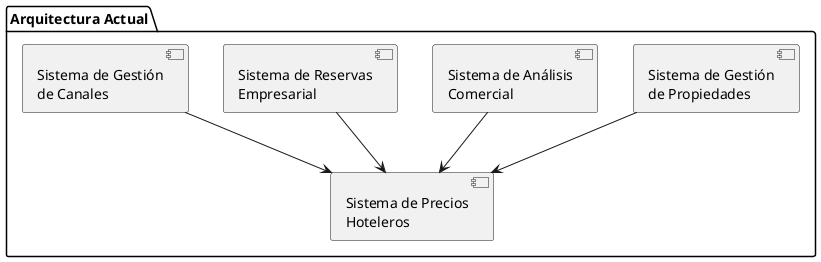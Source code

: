 @startuml
package "Arquitectura Actual" {
    [Sistema de Gestión\nde Propiedades] as PMS
    [Sistema de Análisis\nComercial] as Analytics
    [Sistema de Reservas\nEmpresarial] as Booking
    [Sistema de Gestión\nde Canales] as Channel
    [Sistema de Precios\nHoteleros] as Pricing
    
    Booking --> Pricing
    Channel --> Pricing
    Analytics --> Pricing
    PMS --> Pricing
}
@enduml 
